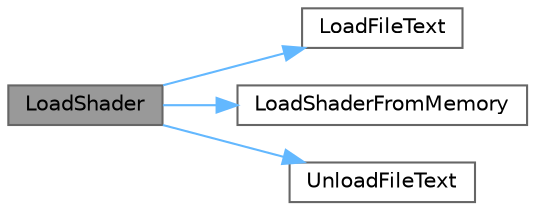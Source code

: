 digraph "LoadShader"
{
 // LATEX_PDF_SIZE
  bgcolor="transparent";
  edge [fontname=Helvetica,fontsize=10,labelfontname=Helvetica,labelfontsize=10];
  node [fontname=Helvetica,fontsize=10,shape=box,height=0.2,width=0.4];
  rankdir="LR";
  Node1 [id="Node000001",label="LoadShader",height=0.2,width=0.4,color="gray40", fillcolor="grey60", style="filled", fontcolor="black",tooltip=" "];
  Node1 -> Node2 [id="edge4_Node000001_Node000002",color="steelblue1",style="solid",tooltip=" "];
  Node2 [id="Node000002",label="LoadFileText",height=0.2,width=0.4,color="grey40", fillcolor="white", style="filled",URL="$_old_2_classes_2lib_2utils_8c.html#a1f9ee6f2a2a328ac430d05b719a86304",tooltip=" "];
  Node1 -> Node3 [id="edge5_Node000001_Node000003",color="steelblue1",style="solid",tooltip=" "];
  Node3 [id="Node000003",label="LoadShaderFromMemory",height=0.2,width=0.4,color="grey40", fillcolor="white", style="filled",URL="$_classes_2lib_2rcore_8c.html#a3a5c7478ebe5a6d415aec4255275abef",tooltip=" "];
  Node1 -> Node4 [id="edge6_Node000001_Node000004",color="steelblue1",style="solid",tooltip=" "];
  Node4 [id="Node000004",label="UnloadFileText",height=0.2,width=0.4,color="grey40", fillcolor="white", style="filled",URL="$_old_2_classes_2lib_2utils_8c.html#a1c6314317aa013b14ce8d3dd4f428878",tooltip=" "];
}
